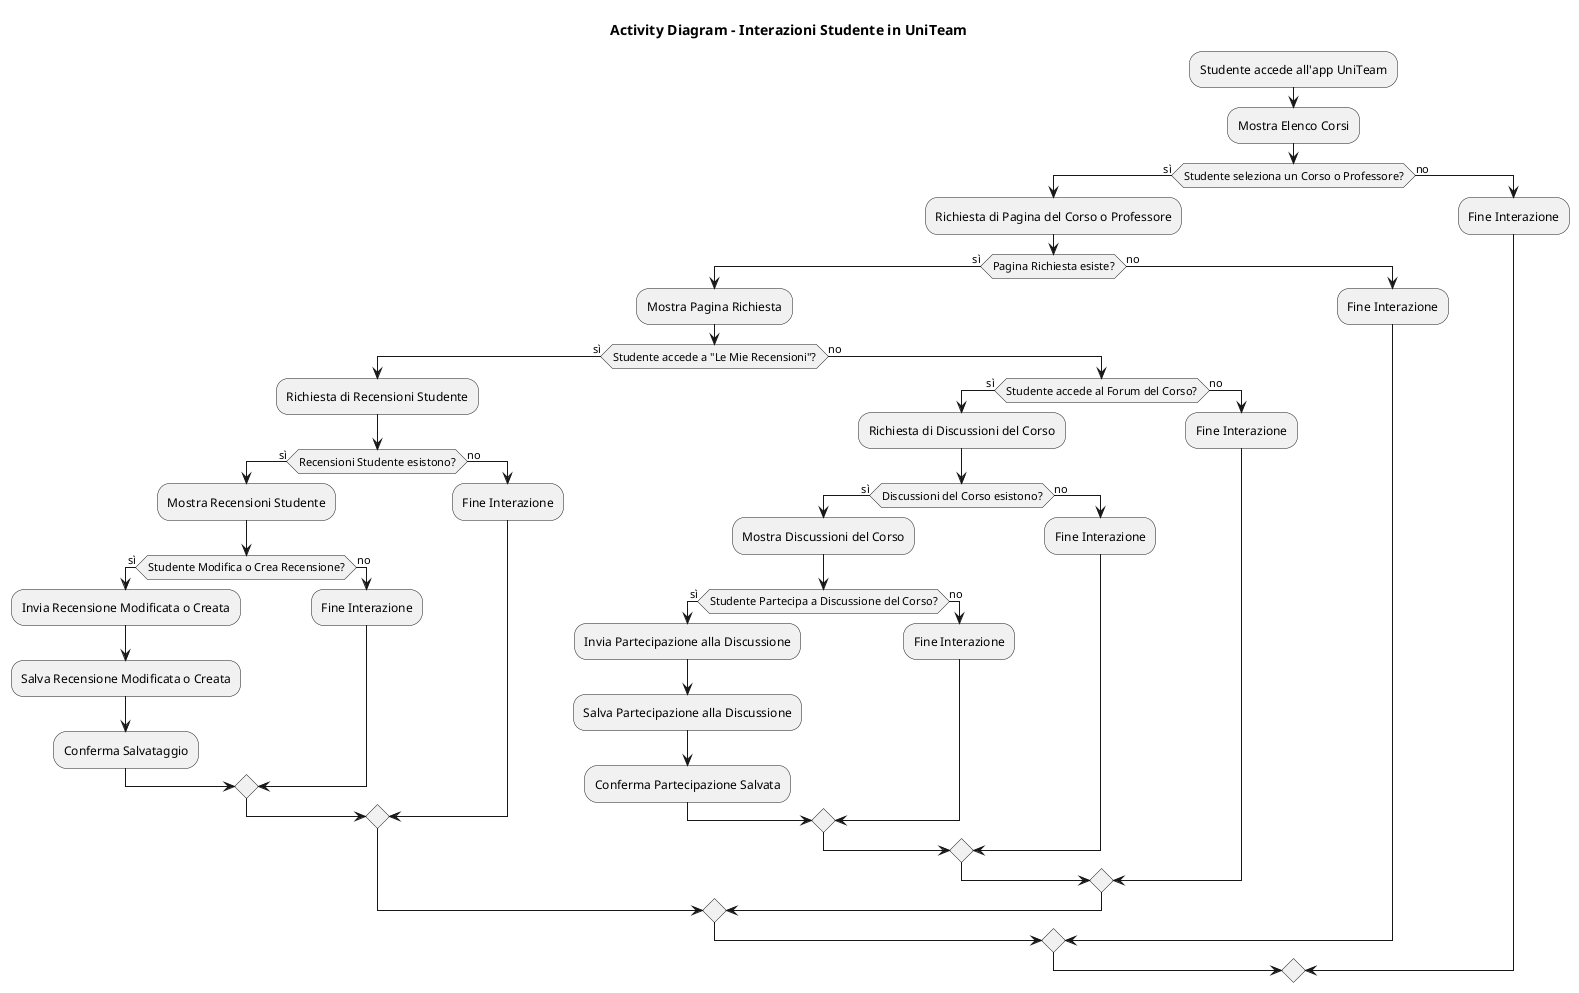 @startuml
title Activity Diagram - Interazioni Studente in UniTeam

:Studente accede all'app UniTeam;
:Mostra Elenco Corsi;
if (Studente seleziona un Corso o Professore?) then (sì)
  :Richiesta di Pagina del Corso o Professore;
  if (Pagina Richiesta esiste?) then (sì)
    :Mostra Pagina Richiesta;
    if (Studente accede a "Le Mie Recensioni"?) then (sì)
      :Richiesta di Recensioni Studente;
      if (Recensioni Studente esistono?) then (sì)
        :Mostra Recensioni Studente;
        if (Studente Modifica o Crea Recensione?) then (sì)
          :Invia Recensione Modificata o Creata;
          :Salva Recensione Modificata o Creata;
          :Conferma Salvataggio;
        else (no)
          :Fine Interazione;
        endif
      else (no)
        :Fine Interazione;
      endif
    else (no)
      if (Studente accede al Forum del Corso?) then (sì)
        :Richiesta di Discussioni del Corso;
        if (Discussioni del Corso esistono?) then (sì)
          :Mostra Discussioni del Corso;
          if (Studente Partecipa a Discussione del Corso?) then (sì)
            :Invia Partecipazione alla Discussione;
            :Salva Partecipazione alla Discussione;
            :Conferma Partecipazione Salvata;
          else (no)
            :Fine Interazione;
          endif
        else (no)
          :Fine Interazione;
        endif
      else (no)
        :Fine Interazione;
      endif
    endif
  else (no)
    :Fine Interazione;
  endif
else (no)
  :Fine Interazione;
endif
@enduml
